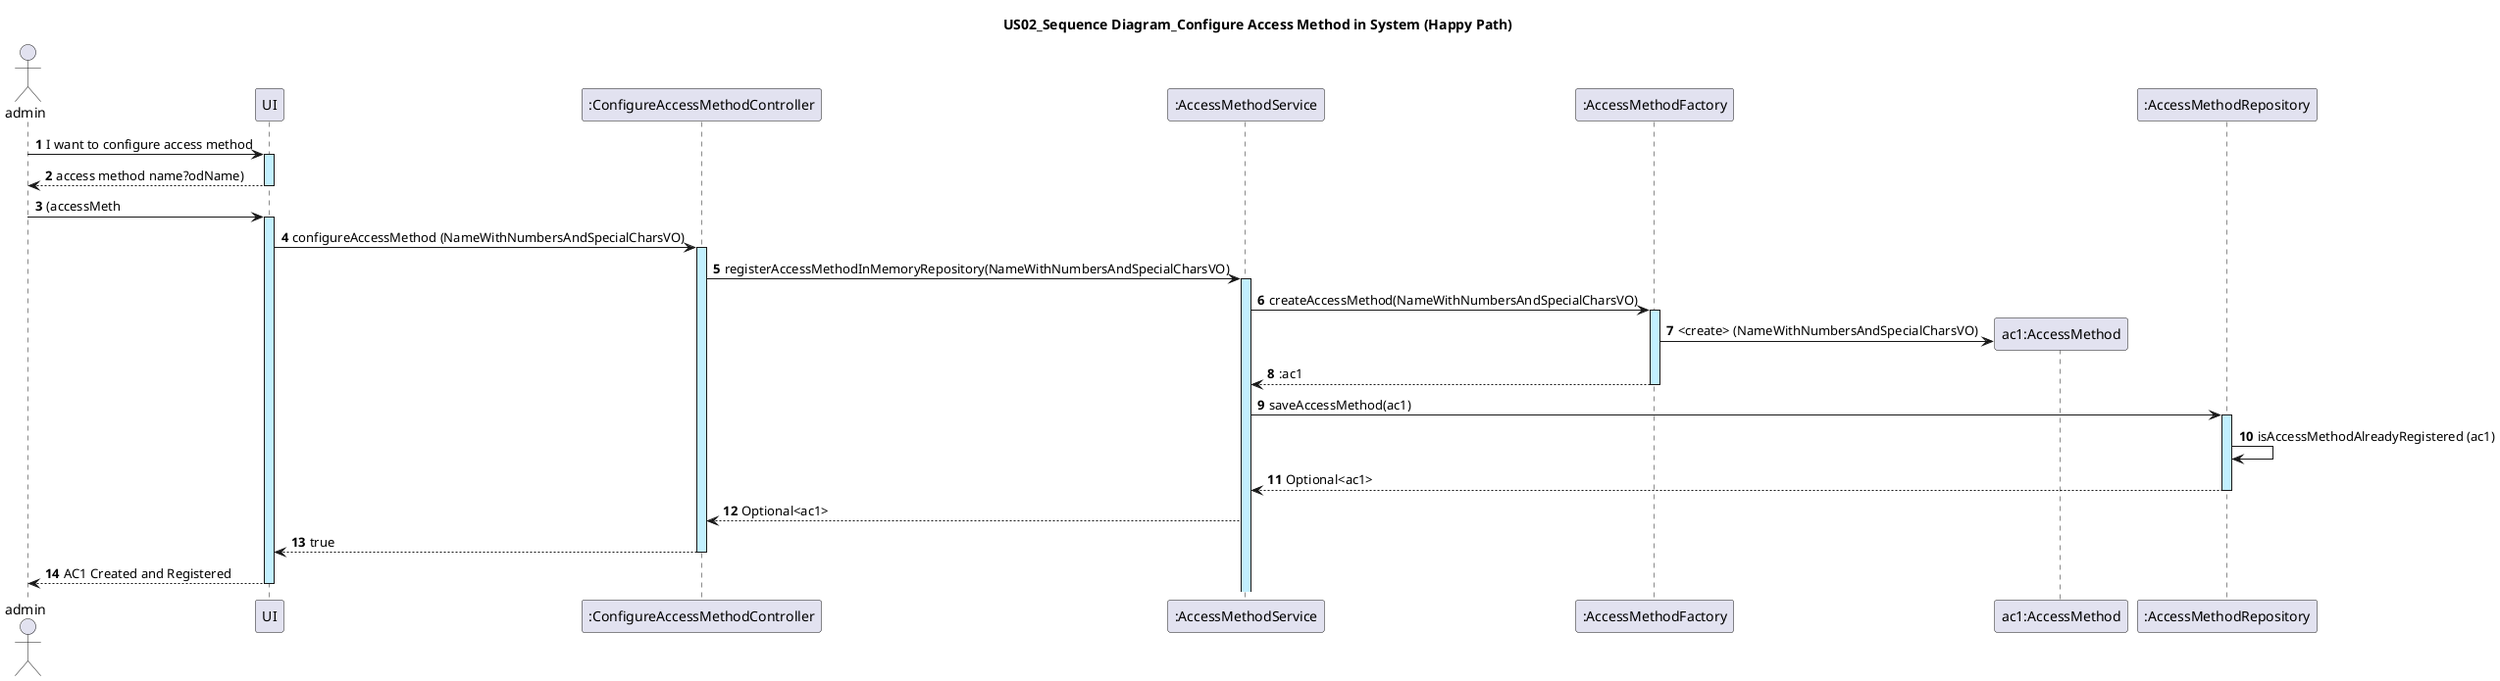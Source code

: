 @startuml
actor admin
autonumber

title: US02_Sequence Diagram_Configure Access Method in System (Happy Path)

admin -> UI ++ #application : I want to configure access method
UI --> admin -- : access method name?odName)
admin -> UI ++ #application :(accessMeth
UI -> ":ConfigureAccessMethodController" as ConfigureAccessMethodController ++ #application : configureAccessMethod (NameWithNumbersAndSpecialCharsVO)
ConfigureAccessMethodController -> ":AccessMethodService" ++ #application: registerAccessMethodInMemoryRepository(NameWithNumbersAndSpecialCharsVO)

":AccessMethodService" -> ":AccessMethodFactory" as AccessMethodFactory ++ #application : createAccessMethod(NameWithNumbersAndSpecialCharsVO)
create "ac1:AccessMethod" as AccessMethod
AccessMethodFactory -> AccessMethod  #application  : <create> (NameWithNumbersAndSpecialCharsVO)
AccessMethodFactory --> ":AccessMethodService" -- : :ac1

":AccessMethodService" -> ":AccessMethodRepository" as AccessMethodRepository ++ #application : saveAccessMethod(ac1)

AccessMethodRepository -> AccessMethodRepository : isAccessMethodAlreadyRegistered (ac1)

AccessMethodRepository --> ":AccessMethodService" --:  Optional<ac1>

":AccessMethodService" --> ConfigureAccessMethodController: Optional<ac1>
ConfigureAccessMethodController --> UI --: true
UI --> admin --: AC1 Created and Registered
@enduml